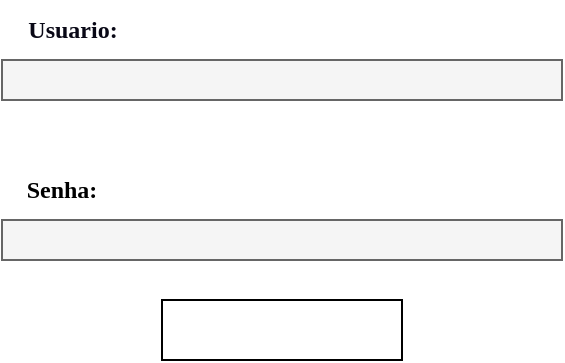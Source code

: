 <mxfile version="24.4.6" type="github">
  <diagram name="Página-1" id="4RcofoAQbTlGlxEZQ2O1">
    <mxGraphModel dx="1194" dy="716" grid="1" gridSize="10" guides="1" tooltips="1" connect="1" arrows="1" fold="1" page="1" pageScale="1" pageWidth="827" pageHeight="1169" background="#ffffff" math="0" shadow="0">
      <root>
        <mxCell id="0" />
        <mxCell id="1" parent="0" />
        <mxCell id="e9N9gPUfizQEqqW7r3Uj-2" value="" style="rounded=0;whiteSpace=wrap;html=1;fillColor=#f5f5f5;fontColor=#333333;strokeColor=#666666;" vertex="1" parent="1">
          <mxGeometry x="260" y="320" width="280" height="20" as="geometry" />
        </mxCell>
        <mxCell id="e9N9gPUfizQEqqW7r3Uj-3" value="" style="rounded=0;whiteSpace=wrap;html=1;fillColor=#f5f5f5;fontColor=#333333;strokeColor=#666666;" vertex="1" parent="1">
          <mxGeometry x="260" y="400" width="280" height="20" as="geometry" />
        </mxCell>
        <mxCell id="e9N9gPUfizQEqqW7r3Uj-7" value="Usuario:" style="text;html=1;align=center;verticalAlign=middle;resizable=0;points=[];autosize=1;strokeColor=none;fillColor=none;fontStyle=1;fontColor=#090816;fontFamily=Verdana;" vertex="1" parent="1">
          <mxGeometry x="260" y="290" width="70" height="30" as="geometry" />
        </mxCell>
        <mxCell id="e9N9gPUfizQEqqW7r3Uj-8" value="Senha:" style="text;strokeColor=none;align=center;fillColor=none;html=1;verticalAlign=middle;whiteSpace=wrap;rounded=0;fontStyle=1;fontFamily=Verdana;" vertex="1" parent="1">
          <mxGeometry x="260" y="370" width="60" height="30" as="geometry" />
        </mxCell>
        <mxCell id="e9N9gPUfizQEqqW7r3Uj-9" value="" style="rounded=0;whiteSpace=wrap;html=1;fontStyle=1;labelBackgroundColor=#009900;" vertex="1" parent="1">
          <mxGeometry x="340" y="440" width="120" height="30" as="geometry" />
        </mxCell>
      </root>
    </mxGraphModel>
  </diagram>
</mxfile>
